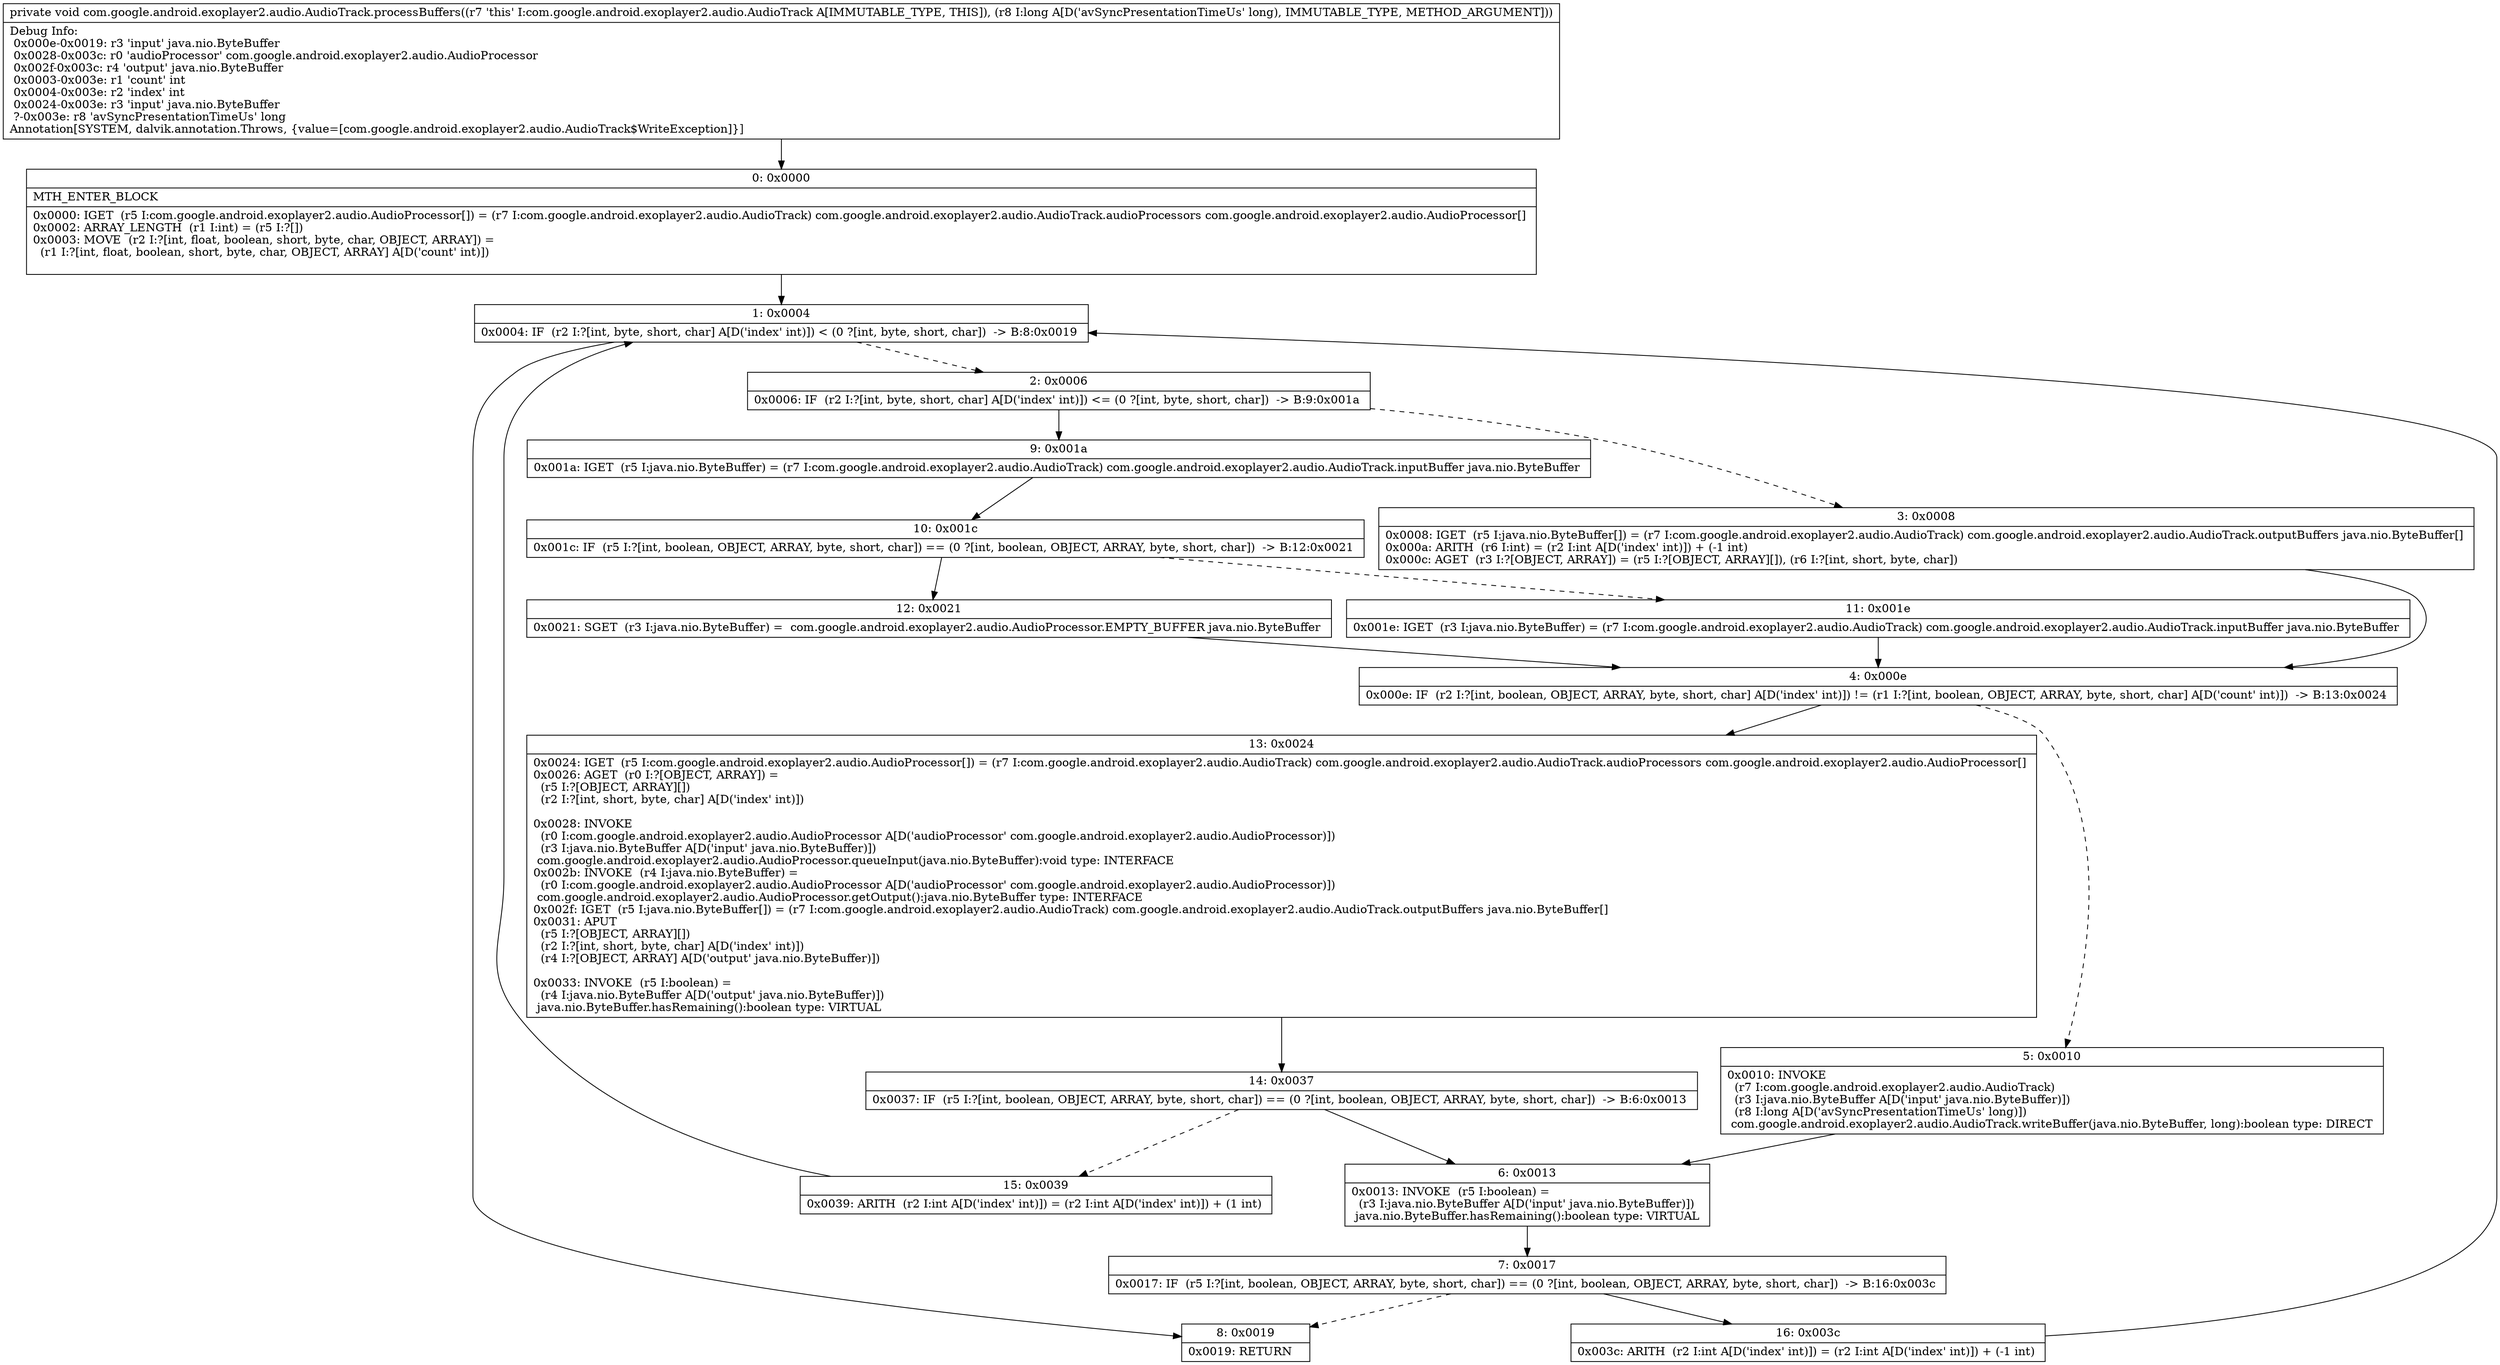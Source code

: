 digraph "CFG forcom.google.android.exoplayer2.audio.AudioTrack.processBuffers(J)V" {
Node_0 [shape=record,label="{0\:\ 0x0000|MTH_ENTER_BLOCK\l|0x0000: IGET  (r5 I:com.google.android.exoplayer2.audio.AudioProcessor[]) = (r7 I:com.google.android.exoplayer2.audio.AudioTrack) com.google.android.exoplayer2.audio.AudioTrack.audioProcessors com.google.android.exoplayer2.audio.AudioProcessor[] \l0x0002: ARRAY_LENGTH  (r1 I:int) = (r5 I:?[]) \l0x0003: MOVE  (r2 I:?[int, float, boolean, short, byte, char, OBJECT, ARRAY]) = \l  (r1 I:?[int, float, boolean, short, byte, char, OBJECT, ARRAY] A[D('count' int)])\l \l}"];
Node_1 [shape=record,label="{1\:\ 0x0004|0x0004: IF  (r2 I:?[int, byte, short, char] A[D('index' int)]) \< (0 ?[int, byte, short, char])  \-\> B:8:0x0019 \l}"];
Node_2 [shape=record,label="{2\:\ 0x0006|0x0006: IF  (r2 I:?[int, byte, short, char] A[D('index' int)]) \<= (0 ?[int, byte, short, char])  \-\> B:9:0x001a \l}"];
Node_3 [shape=record,label="{3\:\ 0x0008|0x0008: IGET  (r5 I:java.nio.ByteBuffer[]) = (r7 I:com.google.android.exoplayer2.audio.AudioTrack) com.google.android.exoplayer2.audio.AudioTrack.outputBuffers java.nio.ByteBuffer[] \l0x000a: ARITH  (r6 I:int) = (r2 I:int A[D('index' int)]) + (\-1 int) \l0x000c: AGET  (r3 I:?[OBJECT, ARRAY]) = (r5 I:?[OBJECT, ARRAY][]), (r6 I:?[int, short, byte, char]) \l}"];
Node_4 [shape=record,label="{4\:\ 0x000e|0x000e: IF  (r2 I:?[int, boolean, OBJECT, ARRAY, byte, short, char] A[D('index' int)]) != (r1 I:?[int, boolean, OBJECT, ARRAY, byte, short, char] A[D('count' int)])  \-\> B:13:0x0024 \l}"];
Node_5 [shape=record,label="{5\:\ 0x0010|0x0010: INVOKE  \l  (r7 I:com.google.android.exoplayer2.audio.AudioTrack)\l  (r3 I:java.nio.ByteBuffer A[D('input' java.nio.ByteBuffer)])\l  (r8 I:long A[D('avSyncPresentationTimeUs' long)])\l com.google.android.exoplayer2.audio.AudioTrack.writeBuffer(java.nio.ByteBuffer, long):boolean type: DIRECT \l}"];
Node_6 [shape=record,label="{6\:\ 0x0013|0x0013: INVOKE  (r5 I:boolean) = \l  (r3 I:java.nio.ByteBuffer A[D('input' java.nio.ByteBuffer)])\l java.nio.ByteBuffer.hasRemaining():boolean type: VIRTUAL \l}"];
Node_7 [shape=record,label="{7\:\ 0x0017|0x0017: IF  (r5 I:?[int, boolean, OBJECT, ARRAY, byte, short, char]) == (0 ?[int, boolean, OBJECT, ARRAY, byte, short, char])  \-\> B:16:0x003c \l}"];
Node_8 [shape=record,label="{8\:\ 0x0019|0x0019: RETURN   \l}"];
Node_9 [shape=record,label="{9\:\ 0x001a|0x001a: IGET  (r5 I:java.nio.ByteBuffer) = (r7 I:com.google.android.exoplayer2.audio.AudioTrack) com.google.android.exoplayer2.audio.AudioTrack.inputBuffer java.nio.ByteBuffer \l}"];
Node_10 [shape=record,label="{10\:\ 0x001c|0x001c: IF  (r5 I:?[int, boolean, OBJECT, ARRAY, byte, short, char]) == (0 ?[int, boolean, OBJECT, ARRAY, byte, short, char])  \-\> B:12:0x0021 \l}"];
Node_11 [shape=record,label="{11\:\ 0x001e|0x001e: IGET  (r3 I:java.nio.ByteBuffer) = (r7 I:com.google.android.exoplayer2.audio.AudioTrack) com.google.android.exoplayer2.audio.AudioTrack.inputBuffer java.nio.ByteBuffer \l}"];
Node_12 [shape=record,label="{12\:\ 0x0021|0x0021: SGET  (r3 I:java.nio.ByteBuffer) =  com.google.android.exoplayer2.audio.AudioProcessor.EMPTY_BUFFER java.nio.ByteBuffer \l}"];
Node_13 [shape=record,label="{13\:\ 0x0024|0x0024: IGET  (r5 I:com.google.android.exoplayer2.audio.AudioProcessor[]) = (r7 I:com.google.android.exoplayer2.audio.AudioTrack) com.google.android.exoplayer2.audio.AudioTrack.audioProcessors com.google.android.exoplayer2.audio.AudioProcessor[] \l0x0026: AGET  (r0 I:?[OBJECT, ARRAY]) = \l  (r5 I:?[OBJECT, ARRAY][])\l  (r2 I:?[int, short, byte, char] A[D('index' int)])\l \l0x0028: INVOKE  \l  (r0 I:com.google.android.exoplayer2.audio.AudioProcessor A[D('audioProcessor' com.google.android.exoplayer2.audio.AudioProcessor)])\l  (r3 I:java.nio.ByteBuffer A[D('input' java.nio.ByteBuffer)])\l com.google.android.exoplayer2.audio.AudioProcessor.queueInput(java.nio.ByteBuffer):void type: INTERFACE \l0x002b: INVOKE  (r4 I:java.nio.ByteBuffer) = \l  (r0 I:com.google.android.exoplayer2.audio.AudioProcessor A[D('audioProcessor' com.google.android.exoplayer2.audio.AudioProcessor)])\l com.google.android.exoplayer2.audio.AudioProcessor.getOutput():java.nio.ByteBuffer type: INTERFACE \l0x002f: IGET  (r5 I:java.nio.ByteBuffer[]) = (r7 I:com.google.android.exoplayer2.audio.AudioTrack) com.google.android.exoplayer2.audio.AudioTrack.outputBuffers java.nio.ByteBuffer[] \l0x0031: APUT  \l  (r5 I:?[OBJECT, ARRAY][])\l  (r2 I:?[int, short, byte, char] A[D('index' int)])\l  (r4 I:?[OBJECT, ARRAY] A[D('output' java.nio.ByteBuffer)])\l \l0x0033: INVOKE  (r5 I:boolean) = \l  (r4 I:java.nio.ByteBuffer A[D('output' java.nio.ByteBuffer)])\l java.nio.ByteBuffer.hasRemaining():boolean type: VIRTUAL \l}"];
Node_14 [shape=record,label="{14\:\ 0x0037|0x0037: IF  (r5 I:?[int, boolean, OBJECT, ARRAY, byte, short, char]) == (0 ?[int, boolean, OBJECT, ARRAY, byte, short, char])  \-\> B:6:0x0013 \l}"];
Node_15 [shape=record,label="{15\:\ 0x0039|0x0039: ARITH  (r2 I:int A[D('index' int)]) = (r2 I:int A[D('index' int)]) + (1 int) \l}"];
Node_16 [shape=record,label="{16\:\ 0x003c|0x003c: ARITH  (r2 I:int A[D('index' int)]) = (r2 I:int A[D('index' int)]) + (\-1 int) \l}"];
MethodNode[shape=record,label="{private void com.google.android.exoplayer2.audio.AudioTrack.processBuffers((r7 'this' I:com.google.android.exoplayer2.audio.AudioTrack A[IMMUTABLE_TYPE, THIS]), (r8 I:long A[D('avSyncPresentationTimeUs' long), IMMUTABLE_TYPE, METHOD_ARGUMENT]))  | Debug Info:\l  0x000e\-0x0019: r3 'input' java.nio.ByteBuffer\l  0x0028\-0x003c: r0 'audioProcessor' com.google.android.exoplayer2.audio.AudioProcessor\l  0x002f\-0x003c: r4 'output' java.nio.ByteBuffer\l  0x0003\-0x003e: r1 'count' int\l  0x0004\-0x003e: r2 'index' int\l  0x0024\-0x003e: r3 'input' java.nio.ByteBuffer\l  ?\-0x003e: r8 'avSyncPresentationTimeUs' long\lAnnotation[SYSTEM, dalvik.annotation.Throws, \{value=[com.google.android.exoplayer2.audio.AudioTrack$WriteException]\}]\l}"];
MethodNode -> Node_0;
Node_0 -> Node_1;
Node_1 -> Node_2[style=dashed];
Node_1 -> Node_8;
Node_2 -> Node_3[style=dashed];
Node_2 -> Node_9;
Node_3 -> Node_4;
Node_4 -> Node_5[style=dashed];
Node_4 -> Node_13;
Node_5 -> Node_6;
Node_6 -> Node_7;
Node_7 -> Node_8[style=dashed];
Node_7 -> Node_16;
Node_9 -> Node_10;
Node_10 -> Node_11[style=dashed];
Node_10 -> Node_12;
Node_11 -> Node_4;
Node_12 -> Node_4;
Node_13 -> Node_14;
Node_14 -> Node_6;
Node_14 -> Node_15[style=dashed];
Node_15 -> Node_1;
Node_16 -> Node_1;
}

